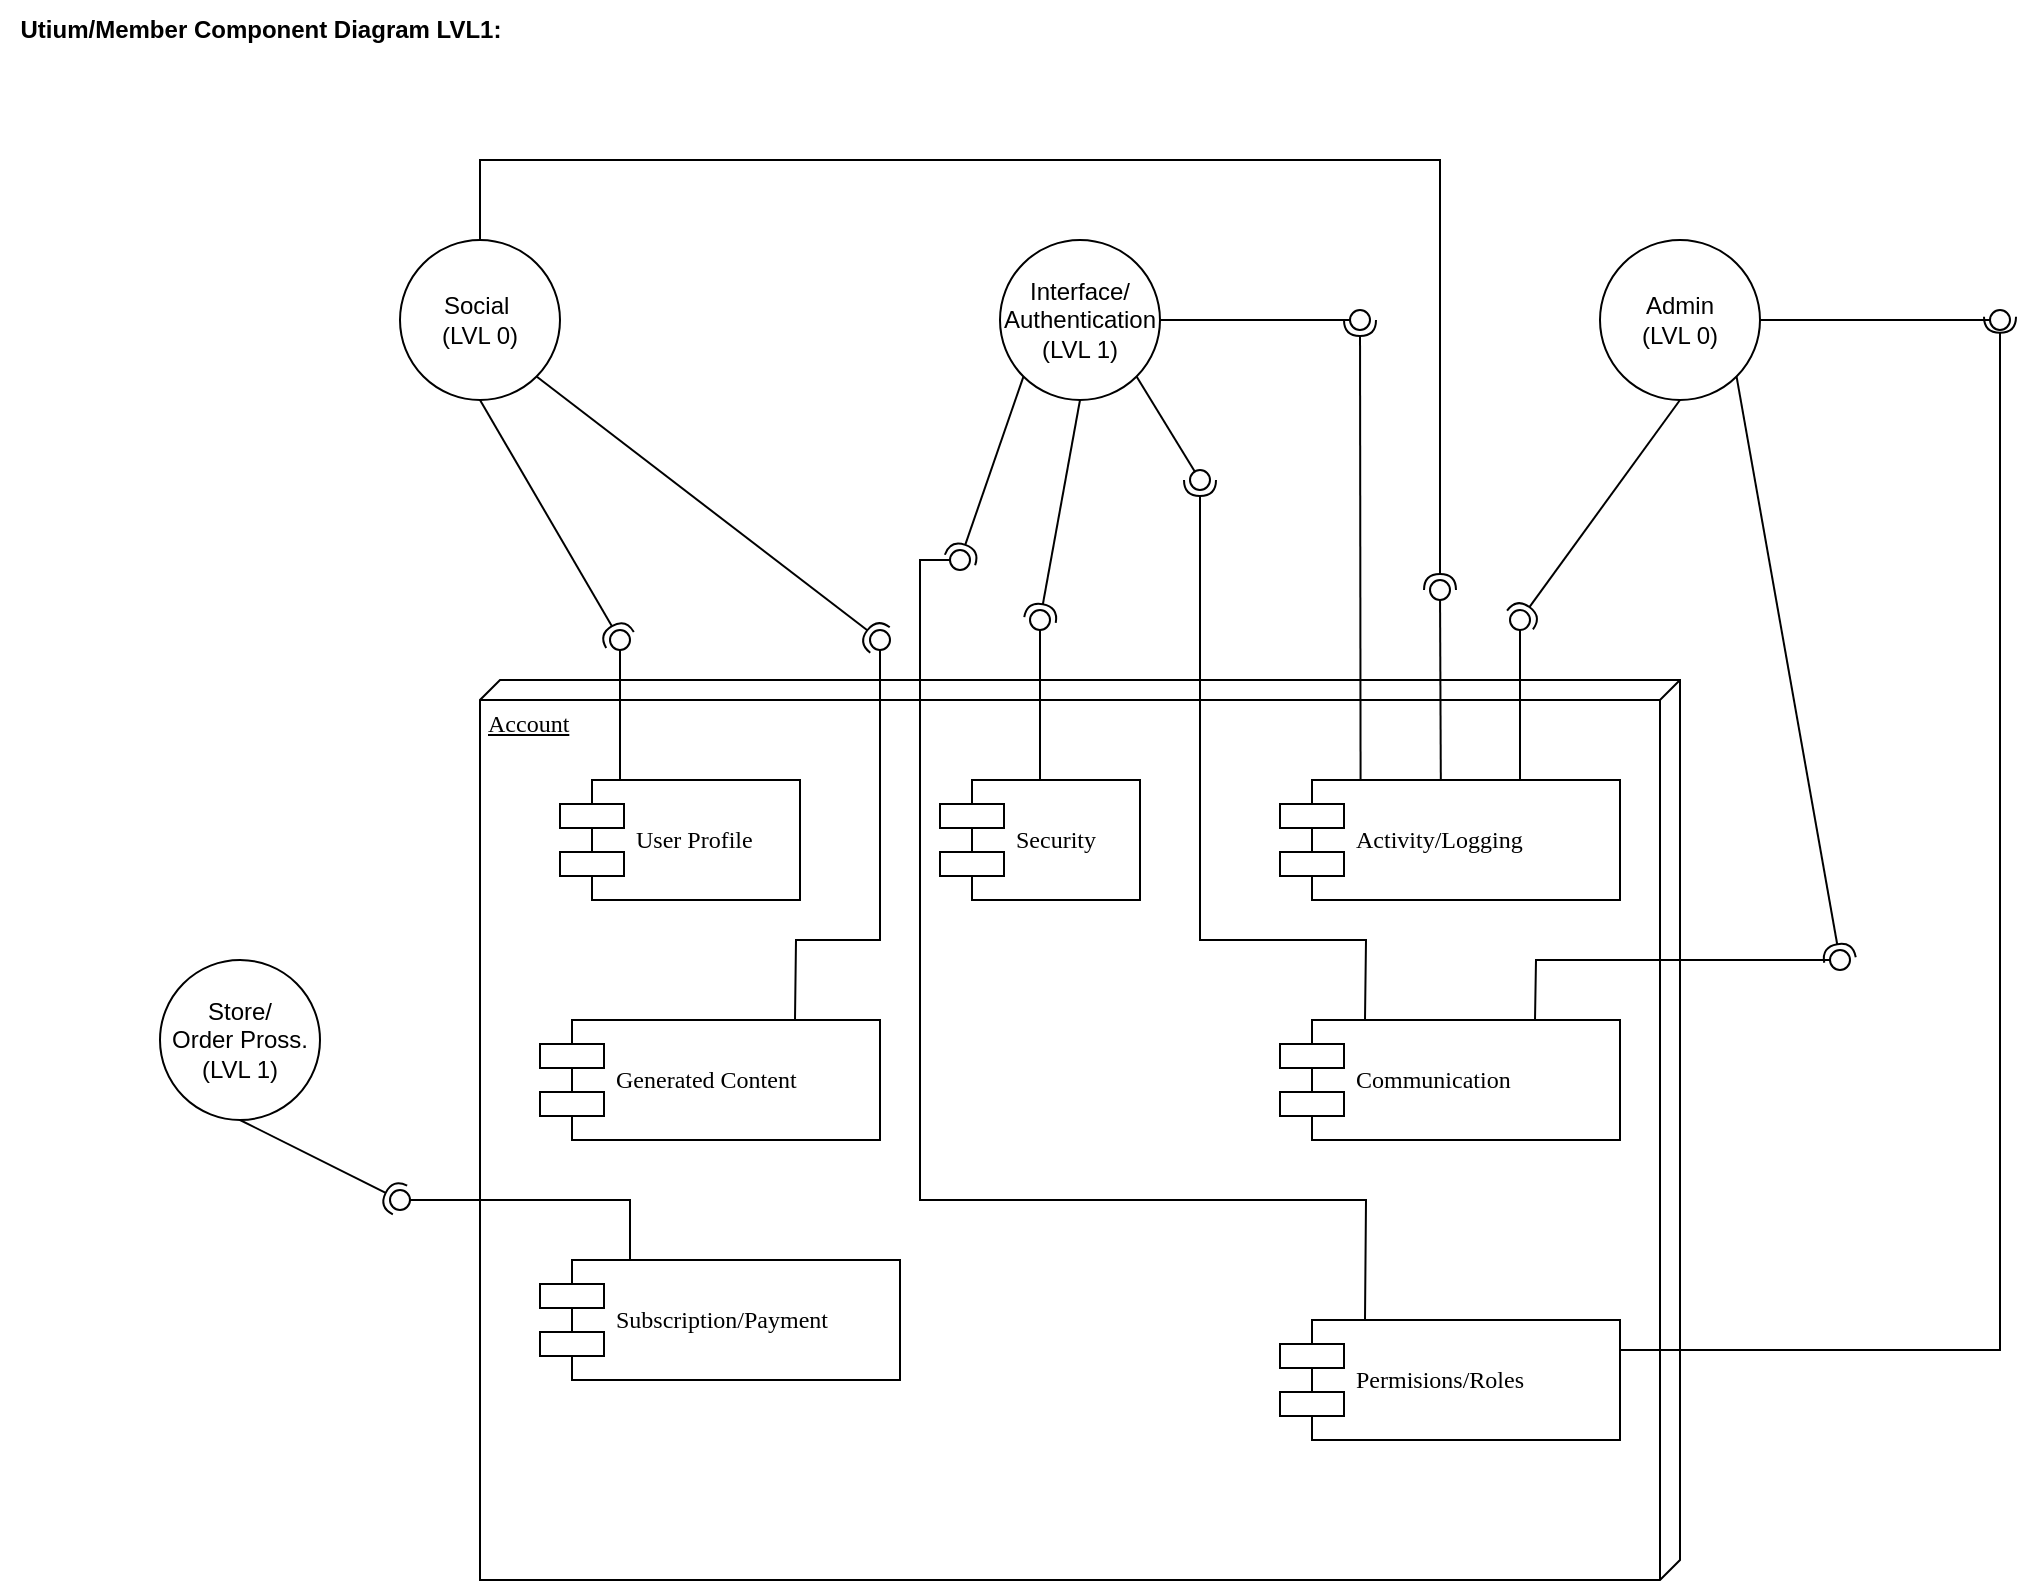 <mxfile version="26.1.1">
  <diagram name="Page-1" id="5f0bae14-7c28-e335-631c-24af17079c00">
    <mxGraphModel dx="1354" dy="656" grid="1" gridSize="10" guides="1" tooltips="1" connect="1" arrows="1" fold="1" page="1" pageScale="1" pageWidth="1100" pageHeight="850" background="none" math="0" shadow="0">
      <root>
        <mxCell id="0" />
        <mxCell id="1" parent="0" />
        <mxCell id="39150e848f15840c-1" value="Account" style="verticalAlign=top;align=left;spacingTop=8;spacingLeft=2;spacingRight=12;shape=cube;size=10;direction=south;fontStyle=4;html=1;rounded=0;shadow=0;comic=0;labelBackgroundColor=none;strokeWidth=1;fontFamily=Verdana;fontSize=12" parent="1" vertex="1">
          <mxGeometry x="240" y="340" width="600" height="450" as="geometry" />
        </mxCell>
        <mxCell id="39150e848f15840c-5" value="User Profile" style="shape=component;align=left;spacingLeft=36;rounded=0;shadow=0;comic=0;labelBackgroundColor=none;strokeWidth=1;fontFamily=Verdana;fontSize=12;html=1;" parent="1" vertex="1">
          <mxGeometry x="280" y="390" width="120" height="60" as="geometry" />
        </mxCell>
        <mxCell id="jKT8OfT2FtcqTk406_88-1" value="&lt;b&gt;Utium/Member Component Diagram LVL1:&lt;/b&gt;" style="text;html=1;align=center;verticalAlign=middle;resizable=0;points=[];autosize=1;strokeColor=none;fillColor=none;" parent="1" vertex="1">
          <mxGeometry width="260" height="30" as="geometry" />
        </mxCell>
        <mxCell id="jKT8OfT2FtcqTk406_88-2" value="Security" style="shape=component;align=left;spacingLeft=36;rounded=0;shadow=0;comic=0;labelBackgroundColor=none;strokeWidth=1;fontFamily=Verdana;fontSize=12;html=1;" parent="1" vertex="1">
          <mxGeometry x="470" y="390" width="100" height="60" as="geometry" />
        </mxCell>
        <mxCell id="jKT8OfT2FtcqTk406_88-3" value="Permisions/Roles" style="shape=component;align=left;spacingLeft=36;rounded=0;shadow=0;comic=0;labelBackgroundColor=none;strokeWidth=1;fontFamily=Verdana;fontSize=12;html=1;" parent="1" vertex="1">
          <mxGeometry x="640" y="660" width="170" height="60" as="geometry" />
        </mxCell>
        <mxCell id="jKT8OfT2FtcqTk406_88-4" value="Activity/Logging" style="shape=component;align=left;spacingLeft=36;rounded=0;shadow=0;comic=0;labelBackgroundColor=none;strokeWidth=1;fontFamily=Verdana;fontSize=12;html=1;" parent="1" vertex="1">
          <mxGeometry x="640" y="390" width="170" height="60" as="geometry" />
        </mxCell>
        <mxCell id="jKT8OfT2FtcqTk406_88-5" value="Communication" style="shape=component;align=left;spacingLeft=36;rounded=0;shadow=0;comic=0;labelBackgroundColor=none;strokeWidth=1;fontFamily=Verdana;fontSize=12;html=1;" parent="1" vertex="1">
          <mxGeometry x="640" y="510" width="170" height="60" as="geometry" />
        </mxCell>
        <mxCell id="jKT8OfT2FtcqTk406_88-6" value="Generated Content" style="shape=component;align=left;spacingLeft=36;rounded=0;shadow=0;comic=0;labelBackgroundColor=none;strokeWidth=1;fontFamily=Verdana;fontSize=12;html=1;" parent="1" vertex="1">
          <mxGeometry x="270" y="510" width="170" height="60" as="geometry" />
        </mxCell>
        <mxCell id="jKT8OfT2FtcqTk406_88-7" value="Subscription/Payment" style="shape=component;align=left;spacingLeft=36;rounded=0;shadow=0;comic=0;labelBackgroundColor=none;strokeWidth=1;fontFamily=Verdana;fontSize=12;html=1;" parent="1" vertex="1">
          <mxGeometry x="270" y="630" width="180" height="60" as="geometry" />
        </mxCell>
        <mxCell id="jKT8OfT2FtcqTk406_88-9" value="" style="rounded=0;orthogonalLoop=1;jettySize=auto;html=1;endArrow=halfCircle;endFill=0;endSize=6;strokeWidth=1;sketch=0;exitX=0.5;exitY=1;exitDx=0;exitDy=0;" parent="1" source="jKT8OfT2FtcqTk406_88-13" edge="1">
          <mxGeometry relative="1" as="geometry">
            <mxPoint x="620" y="515" as="sourcePoint" />
            <mxPoint x="310" y="320" as="targetPoint" />
          </mxGeometry>
        </mxCell>
        <mxCell id="jKT8OfT2FtcqTk406_88-10" value="" style="rounded=0;orthogonalLoop=1;jettySize=auto;html=1;endArrow=oval;endFill=0;sketch=0;sourcePerimeterSpacing=0;targetPerimeterSpacing=0;endSize=10;exitX=0.25;exitY=0;exitDx=0;exitDy=0;" parent="1" source="39150e848f15840c-5" edge="1">
          <mxGeometry relative="1" as="geometry">
            <mxPoint x="580" y="515" as="sourcePoint" />
            <mxPoint x="310" y="320" as="targetPoint" />
          </mxGeometry>
        </mxCell>
        <mxCell id="jKT8OfT2FtcqTk406_88-11" value="" style="ellipse;whiteSpace=wrap;html=1;align=center;aspect=fixed;fillColor=none;strokeColor=none;resizable=0;perimeter=centerPerimeter;rotatable=0;allowArrows=0;points=[];outlineConnect=1;" parent="1" vertex="1">
          <mxGeometry x="595" y="510" width="10" height="10" as="geometry" />
        </mxCell>
        <mxCell id="jKT8OfT2FtcqTk406_88-12" value="Interface/&lt;div&gt;Authentication&lt;div&gt;(LVL 1)&lt;/div&gt;&lt;/div&gt;" style="ellipse;whiteSpace=wrap;html=1;aspect=fixed;" parent="1" vertex="1">
          <mxGeometry x="500" y="120" width="80" height="80" as="geometry" />
        </mxCell>
        <mxCell id="jKT8OfT2FtcqTk406_88-13" value="Social&amp;nbsp;&lt;div&gt;(LVL 0)&lt;/div&gt;" style="ellipse;whiteSpace=wrap;html=1;aspect=fixed;" parent="1" vertex="1">
          <mxGeometry x="200" y="120" width="80" height="80" as="geometry" />
        </mxCell>
        <mxCell id="jKT8OfT2FtcqTk406_88-14" value="Admin&lt;div&gt;(LVL 0)&lt;/div&gt;" style="ellipse;whiteSpace=wrap;html=1;aspect=fixed;" parent="1" vertex="1">
          <mxGeometry x="800" y="120" width="80" height="80" as="geometry" />
        </mxCell>
        <mxCell id="jKT8OfT2FtcqTk406_88-15" value="" style="rounded=0;orthogonalLoop=1;jettySize=auto;html=1;endArrow=halfCircle;endFill=0;endSize=6;strokeWidth=1;sketch=0;exitX=0.5;exitY=1;exitDx=0;exitDy=0;" parent="1" source="jKT8OfT2FtcqTk406_88-12" edge="1">
          <mxGeometry relative="1" as="geometry">
            <mxPoint x="620" y="445" as="sourcePoint" />
            <mxPoint x="520" y="310" as="targetPoint" />
          </mxGeometry>
        </mxCell>
        <mxCell id="jKT8OfT2FtcqTk406_88-16" value="" style="rounded=0;orthogonalLoop=1;jettySize=auto;html=1;endArrow=oval;endFill=0;sketch=0;sourcePerimeterSpacing=0;targetPerimeterSpacing=0;endSize=10;exitX=0.5;exitY=0;exitDx=0;exitDy=0;" parent="1" source="jKT8OfT2FtcqTk406_88-2" edge="1">
          <mxGeometry relative="1" as="geometry">
            <mxPoint x="580" y="445" as="sourcePoint" />
            <mxPoint x="520" y="310" as="targetPoint" />
          </mxGeometry>
        </mxCell>
        <mxCell id="jKT8OfT2FtcqTk406_88-17" value="" style="ellipse;whiteSpace=wrap;html=1;align=center;aspect=fixed;fillColor=none;strokeColor=none;resizable=0;perimeter=centerPerimeter;rotatable=0;allowArrows=0;points=[];outlineConnect=1;" parent="1" vertex="1">
          <mxGeometry x="595" y="440" width="10" height="10" as="geometry" />
        </mxCell>
        <mxCell id="jKT8OfT2FtcqTk406_88-18" value="" style="rounded=0;orthogonalLoop=1;jettySize=auto;html=1;endArrow=halfCircle;endFill=0;endSize=6;strokeWidth=1;sketch=0;exitX=1;exitY=1;exitDx=0;exitDy=0;" parent="1" source="jKT8OfT2FtcqTk406_88-13" edge="1">
          <mxGeometry relative="1" as="geometry">
            <mxPoint x="620" y="445" as="sourcePoint" />
            <mxPoint x="440" y="320" as="targetPoint" />
          </mxGeometry>
        </mxCell>
        <mxCell id="jKT8OfT2FtcqTk406_88-19" value="" style="rounded=0;orthogonalLoop=1;jettySize=auto;html=1;endArrow=oval;endFill=0;sketch=0;sourcePerimeterSpacing=0;targetPerimeterSpacing=0;endSize=10;exitX=0.75;exitY=0;exitDx=0;exitDy=0;" parent="1" source="jKT8OfT2FtcqTk406_88-6" edge="1">
          <mxGeometry relative="1" as="geometry">
            <mxPoint x="580" y="445" as="sourcePoint" />
            <mxPoint x="440" y="320" as="targetPoint" />
            <Array as="points">
              <mxPoint x="398" y="470" />
              <mxPoint x="440" y="470" />
              <mxPoint x="440" y="430" />
            </Array>
          </mxGeometry>
        </mxCell>
        <mxCell id="jKT8OfT2FtcqTk406_88-20" value="" style="ellipse;whiteSpace=wrap;html=1;align=center;aspect=fixed;fillColor=none;strokeColor=none;resizable=0;perimeter=centerPerimeter;rotatable=0;allowArrows=0;points=[];outlineConnect=1;" parent="1" vertex="1">
          <mxGeometry x="595" y="440" width="10" height="10" as="geometry" />
        </mxCell>
        <mxCell id="jKT8OfT2FtcqTk406_88-21" value="Store/&lt;div&gt;Order Pross.&lt;br&gt;&lt;div&gt;(LVL 1)&lt;/div&gt;&lt;/div&gt;" style="ellipse;whiteSpace=wrap;html=1;aspect=fixed;" parent="1" vertex="1">
          <mxGeometry x="80" y="480" width="80" height="80" as="geometry" />
        </mxCell>
        <mxCell id="jKT8OfT2FtcqTk406_88-22" value="" style="rounded=0;orthogonalLoop=1;jettySize=auto;html=1;endArrow=halfCircle;endFill=0;endSize=6;strokeWidth=1;sketch=0;exitX=0.5;exitY=1;exitDx=0;exitDy=0;" parent="1" source="jKT8OfT2FtcqTk406_88-21" edge="1">
          <mxGeometry relative="1" as="geometry">
            <mxPoint x="620" y="545" as="sourcePoint" />
            <mxPoint x="200" y="600" as="targetPoint" />
          </mxGeometry>
        </mxCell>
        <mxCell id="jKT8OfT2FtcqTk406_88-23" value="" style="rounded=0;orthogonalLoop=1;jettySize=auto;html=1;endArrow=oval;endFill=0;sketch=0;sourcePerimeterSpacing=0;targetPerimeterSpacing=0;endSize=10;exitX=0.25;exitY=0;exitDx=0;exitDy=0;" parent="1" source="jKT8OfT2FtcqTk406_88-7" edge="1">
          <mxGeometry relative="1" as="geometry">
            <mxPoint x="580" y="545" as="sourcePoint" />
            <mxPoint x="200" y="600" as="targetPoint" />
            <Array as="points">
              <mxPoint x="315" y="600" />
            </Array>
          </mxGeometry>
        </mxCell>
        <mxCell id="jKT8OfT2FtcqTk406_88-24" value="" style="ellipse;whiteSpace=wrap;html=1;align=center;aspect=fixed;fillColor=none;strokeColor=none;resizable=0;perimeter=centerPerimeter;rotatable=0;allowArrows=0;points=[];outlineConnect=1;" parent="1" vertex="1">
          <mxGeometry x="595" y="540" width="10" height="10" as="geometry" />
        </mxCell>
        <mxCell id="jKT8OfT2FtcqTk406_88-25" value="" style="rounded=0;orthogonalLoop=1;jettySize=auto;html=1;endArrow=halfCircle;endFill=0;endSize=6;strokeWidth=1;sketch=0;exitX=0.5;exitY=1;exitDx=0;exitDy=0;" parent="1" source="jKT8OfT2FtcqTk406_88-14" edge="1">
          <mxGeometry relative="1" as="geometry">
            <mxPoint x="620" y="445" as="sourcePoint" />
            <mxPoint x="760" y="310" as="targetPoint" />
          </mxGeometry>
        </mxCell>
        <mxCell id="jKT8OfT2FtcqTk406_88-26" value="" style="rounded=0;orthogonalLoop=1;jettySize=auto;html=1;endArrow=oval;endFill=0;sketch=0;sourcePerimeterSpacing=0;targetPerimeterSpacing=0;endSize=10;" parent="1" edge="1">
          <mxGeometry relative="1" as="geometry">
            <mxPoint x="760" y="390" as="sourcePoint" />
            <mxPoint x="760" y="310" as="targetPoint" />
          </mxGeometry>
        </mxCell>
        <mxCell id="jKT8OfT2FtcqTk406_88-27" value="" style="ellipse;whiteSpace=wrap;html=1;align=center;aspect=fixed;fillColor=none;strokeColor=none;resizable=0;perimeter=centerPerimeter;rotatable=0;allowArrows=0;points=[];outlineConnect=1;" parent="1" vertex="1">
          <mxGeometry x="595" y="440" width="10" height="10" as="geometry" />
        </mxCell>
        <mxCell id="jKT8OfT2FtcqTk406_88-28" value="" style="rounded=0;orthogonalLoop=1;jettySize=auto;html=1;endArrow=halfCircle;endFill=0;endSize=6;strokeWidth=1;sketch=0;exitX=1;exitY=1;exitDx=0;exitDy=0;" parent="1" source="jKT8OfT2FtcqTk406_88-14" edge="1">
          <mxGeometry relative="1" as="geometry">
            <mxPoint x="620" y="385" as="sourcePoint" />
            <mxPoint x="920" y="480" as="targetPoint" />
          </mxGeometry>
        </mxCell>
        <mxCell id="jKT8OfT2FtcqTk406_88-29" value="" style="rounded=0;orthogonalLoop=1;jettySize=auto;html=1;endArrow=oval;endFill=0;sketch=0;sourcePerimeterSpacing=0;targetPerimeterSpacing=0;endSize=10;exitX=0.75;exitY=0;exitDx=0;exitDy=0;" parent="1" source="jKT8OfT2FtcqTk406_88-5" edge="1">
          <mxGeometry relative="1" as="geometry">
            <mxPoint x="580" y="385" as="sourcePoint" />
            <mxPoint x="920" y="480" as="targetPoint" />
            <Array as="points">
              <mxPoint x="768" y="480" />
            </Array>
          </mxGeometry>
        </mxCell>
        <mxCell id="jKT8OfT2FtcqTk406_88-30" value="" style="ellipse;whiteSpace=wrap;html=1;align=center;aspect=fixed;fillColor=none;strokeColor=none;resizable=0;perimeter=centerPerimeter;rotatable=0;allowArrows=0;points=[];outlineConnect=1;" parent="1" vertex="1">
          <mxGeometry x="595" y="380" width="10" height="10" as="geometry" />
        </mxCell>
        <mxCell id="jKT8OfT2FtcqTk406_88-31" value="" style="rounded=0;orthogonalLoop=1;jettySize=auto;html=1;endArrow=halfCircle;endFill=0;endSize=6;strokeWidth=1;sketch=0;exitX=0.25;exitY=0;exitDx=0;exitDy=0;" parent="1" source="jKT8OfT2FtcqTk406_88-5" edge="1">
          <mxGeometry relative="1" as="geometry">
            <mxPoint x="620" y="385" as="sourcePoint" />
            <mxPoint x="600" y="240" as="targetPoint" />
            <Array as="points">
              <mxPoint x="683" y="470" />
              <mxPoint x="600" y="470" />
            </Array>
          </mxGeometry>
        </mxCell>
        <mxCell id="jKT8OfT2FtcqTk406_88-32" value="" style="rounded=0;orthogonalLoop=1;jettySize=auto;html=1;endArrow=oval;endFill=0;sketch=0;sourcePerimeterSpacing=0;targetPerimeterSpacing=0;endSize=10;exitX=1;exitY=1;exitDx=0;exitDy=0;" parent="1" source="jKT8OfT2FtcqTk406_88-12" edge="1">
          <mxGeometry relative="1" as="geometry">
            <mxPoint x="580" y="385" as="sourcePoint" />
            <mxPoint x="600" y="240" as="targetPoint" />
          </mxGeometry>
        </mxCell>
        <mxCell id="jKT8OfT2FtcqTk406_88-33" value="" style="ellipse;whiteSpace=wrap;html=1;align=center;aspect=fixed;fillColor=none;strokeColor=none;resizable=0;perimeter=centerPerimeter;rotatable=0;allowArrows=0;points=[];outlineConnect=1;" parent="1" vertex="1">
          <mxGeometry x="595" y="380" width="10" height="10" as="geometry" />
        </mxCell>
        <mxCell id="jKT8OfT2FtcqTk406_88-34" value="" style="rounded=0;orthogonalLoop=1;jettySize=auto;html=1;endArrow=halfCircle;endFill=0;endSize=6;strokeWidth=1;sketch=0;exitX=0;exitY=1;exitDx=0;exitDy=0;" parent="1" source="jKT8OfT2FtcqTk406_88-12" edge="1">
          <mxGeometry relative="1" as="geometry">
            <mxPoint x="620" y="465" as="sourcePoint" />
            <mxPoint x="480" y="280" as="targetPoint" />
          </mxGeometry>
        </mxCell>
        <mxCell id="jKT8OfT2FtcqTk406_88-35" value="" style="rounded=0;orthogonalLoop=1;jettySize=auto;html=1;endArrow=oval;endFill=0;sketch=0;sourcePerimeterSpacing=0;targetPerimeterSpacing=0;endSize=10;exitX=0.25;exitY=0;exitDx=0;exitDy=0;" parent="1" source="jKT8OfT2FtcqTk406_88-3" edge="1">
          <mxGeometry relative="1" as="geometry">
            <mxPoint x="580" y="465" as="sourcePoint" />
            <mxPoint x="480" y="280" as="targetPoint" />
            <Array as="points">
              <mxPoint x="683" y="600" />
              <mxPoint x="460" y="600" />
              <mxPoint x="460" y="470" />
              <mxPoint x="460" y="280" />
            </Array>
          </mxGeometry>
        </mxCell>
        <mxCell id="jKT8OfT2FtcqTk406_88-36" value="" style="ellipse;whiteSpace=wrap;html=1;align=center;aspect=fixed;fillColor=none;strokeColor=none;resizable=0;perimeter=centerPerimeter;rotatable=0;allowArrows=0;points=[];outlineConnect=1;" parent="1" vertex="1">
          <mxGeometry x="595" y="460" width="10" height="10" as="geometry" />
        </mxCell>
        <mxCell id="jKT8OfT2FtcqTk406_88-39" value="" style="ellipse;whiteSpace=wrap;html=1;align=center;aspect=fixed;fillColor=none;strokeColor=none;resizable=0;perimeter=centerPerimeter;rotatable=0;allowArrows=0;points=[];outlineConnect=1;" parent="1" vertex="1">
          <mxGeometry x="595" y="460" width="10" height="10" as="geometry" />
        </mxCell>
        <mxCell id="jKT8OfT2FtcqTk406_88-40" value="" style="rounded=0;orthogonalLoop=1;jettySize=auto;html=1;endArrow=halfCircle;endFill=0;endSize=6;strokeWidth=1;sketch=0;exitX=1;exitY=0.25;exitDx=0;exitDy=0;" parent="1" source="jKT8OfT2FtcqTk406_88-3" edge="1">
          <mxGeometry relative="1" as="geometry">
            <mxPoint x="620" y="405" as="sourcePoint" />
            <mxPoint x="1000" y="158.333" as="targetPoint" />
            <Array as="points">
              <mxPoint x="1000" y="675" />
            </Array>
          </mxGeometry>
        </mxCell>
        <mxCell id="jKT8OfT2FtcqTk406_88-41" value="" style="rounded=0;orthogonalLoop=1;jettySize=auto;html=1;endArrow=oval;endFill=0;sketch=0;sourcePerimeterSpacing=0;targetPerimeterSpacing=0;endSize=10;exitX=1;exitY=0.5;exitDx=0;exitDy=0;" parent="1" source="jKT8OfT2FtcqTk406_88-14" edge="1">
          <mxGeometry relative="1" as="geometry">
            <mxPoint x="580" y="405" as="sourcePoint" />
            <mxPoint x="1000" y="160" as="targetPoint" />
          </mxGeometry>
        </mxCell>
        <mxCell id="jKT8OfT2FtcqTk406_88-42" value="" style="ellipse;whiteSpace=wrap;html=1;align=center;aspect=fixed;fillColor=none;strokeColor=none;resizable=0;perimeter=centerPerimeter;rotatable=0;allowArrows=0;points=[];outlineConnect=1;" parent="1" vertex="1">
          <mxGeometry x="595" y="400" width="10" height="10" as="geometry" />
        </mxCell>
        <mxCell id="jKT8OfT2FtcqTk406_88-43" value="" style="rounded=0;orthogonalLoop=1;jettySize=auto;html=1;endArrow=halfCircle;endFill=0;endSize=6;strokeWidth=1;sketch=0;exitX=0.237;exitY=0.006;exitDx=0;exitDy=0;exitPerimeter=0;" parent="1" source="jKT8OfT2FtcqTk406_88-4" edge="1">
          <mxGeometry relative="1" as="geometry">
            <mxPoint x="620" y="365" as="sourcePoint" />
            <mxPoint x="680" y="160" as="targetPoint" />
          </mxGeometry>
        </mxCell>
        <mxCell id="jKT8OfT2FtcqTk406_88-44" value="" style="rounded=0;orthogonalLoop=1;jettySize=auto;html=1;endArrow=oval;endFill=0;sketch=0;sourcePerimeterSpacing=0;targetPerimeterSpacing=0;endSize=10;exitX=1;exitY=0.5;exitDx=0;exitDy=0;" parent="1" source="jKT8OfT2FtcqTk406_88-12" edge="1">
          <mxGeometry relative="1" as="geometry">
            <mxPoint x="580" y="365" as="sourcePoint" />
            <mxPoint x="680" y="160" as="targetPoint" />
          </mxGeometry>
        </mxCell>
        <mxCell id="jKT8OfT2FtcqTk406_88-45" value="" style="ellipse;whiteSpace=wrap;html=1;align=center;aspect=fixed;fillColor=none;strokeColor=none;resizable=0;perimeter=centerPerimeter;rotatable=0;allowArrows=0;points=[];outlineConnect=1;" parent="1" vertex="1">
          <mxGeometry x="595" y="360" width="10" height="10" as="geometry" />
        </mxCell>
        <mxCell id="jKT8OfT2FtcqTk406_88-46" value="" style="rounded=0;orthogonalLoop=1;jettySize=auto;html=1;endArrow=halfCircle;endFill=0;endSize=6;strokeWidth=1;sketch=0;exitX=0.5;exitY=0;exitDx=0;exitDy=0;" parent="1" source="jKT8OfT2FtcqTk406_88-13" edge="1">
          <mxGeometry relative="1" as="geometry">
            <mxPoint x="620" y="295" as="sourcePoint" />
            <mxPoint x="720" y="295" as="targetPoint" />
            <Array as="points">
              <mxPoint x="240" y="80" />
              <mxPoint x="720" y="80" />
            </Array>
          </mxGeometry>
        </mxCell>
        <mxCell id="jKT8OfT2FtcqTk406_88-47" value="" style="rounded=0;orthogonalLoop=1;jettySize=auto;html=1;endArrow=oval;endFill=0;sketch=0;sourcePerimeterSpacing=0;targetPerimeterSpacing=0;endSize=10;exitX=0.473;exitY=-0.008;exitDx=0;exitDy=0;exitPerimeter=0;" parent="1" source="jKT8OfT2FtcqTk406_88-4" edge="1">
          <mxGeometry relative="1" as="geometry">
            <mxPoint x="580" y="295" as="sourcePoint" />
            <mxPoint x="720" y="295" as="targetPoint" />
          </mxGeometry>
        </mxCell>
        <mxCell id="jKT8OfT2FtcqTk406_88-48" value="" style="ellipse;whiteSpace=wrap;html=1;align=center;aspect=fixed;fillColor=none;strokeColor=none;resizable=0;perimeter=centerPerimeter;rotatable=0;allowArrows=0;points=[];outlineConnect=1;" parent="1" vertex="1">
          <mxGeometry x="595" y="290" width="10" height="10" as="geometry" />
        </mxCell>
      </root>
    </mxGraphModel>
  </diagram>
</mxfile>
